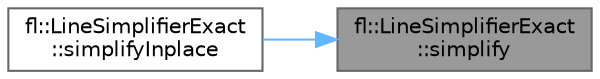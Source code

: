 digraph "fl::LineSimplifierExact::simplify"
{
 // INTERACTIVE_SVG=YES
 // LATEX_PDF_SIZE
  bgcolor="transparent";
  edge [fontname=Helvetica,fontsize=10,labelfontname=Helvetica,labelfontsize=10];
  node [fontname=Helvetica,fontsize=10,shape=box,height=0.2,width=0.4];
  rankdir="RL";
  Node1 [id="Node000001",label="fl::LineSimplifierExact\l::simplify",height=0.2,width=0.4,color="gray40", fillcolor="grey60", style="filled", fontcolor="black",tooltip=" "];
  Node1 -> Node2 [id="edge1_Node000001_Node000002",dir="back",color="steelblue1",style="solid",tooltip=" "];
  Node2 [id="Node000002",label="fl::LineSimplifierExact\l::simplifyInplace",height=0.2,width=0.4,color="grey40", fillcolor="white", style="filled",URL="$d5/d32/classfl_1_1_line_simplifier_exact_a3a4114a5aebc06310711d2fcc2643d67.html#a3a4114a5aebc06310711d2fcc2643d67",tooltip=" "];
}
